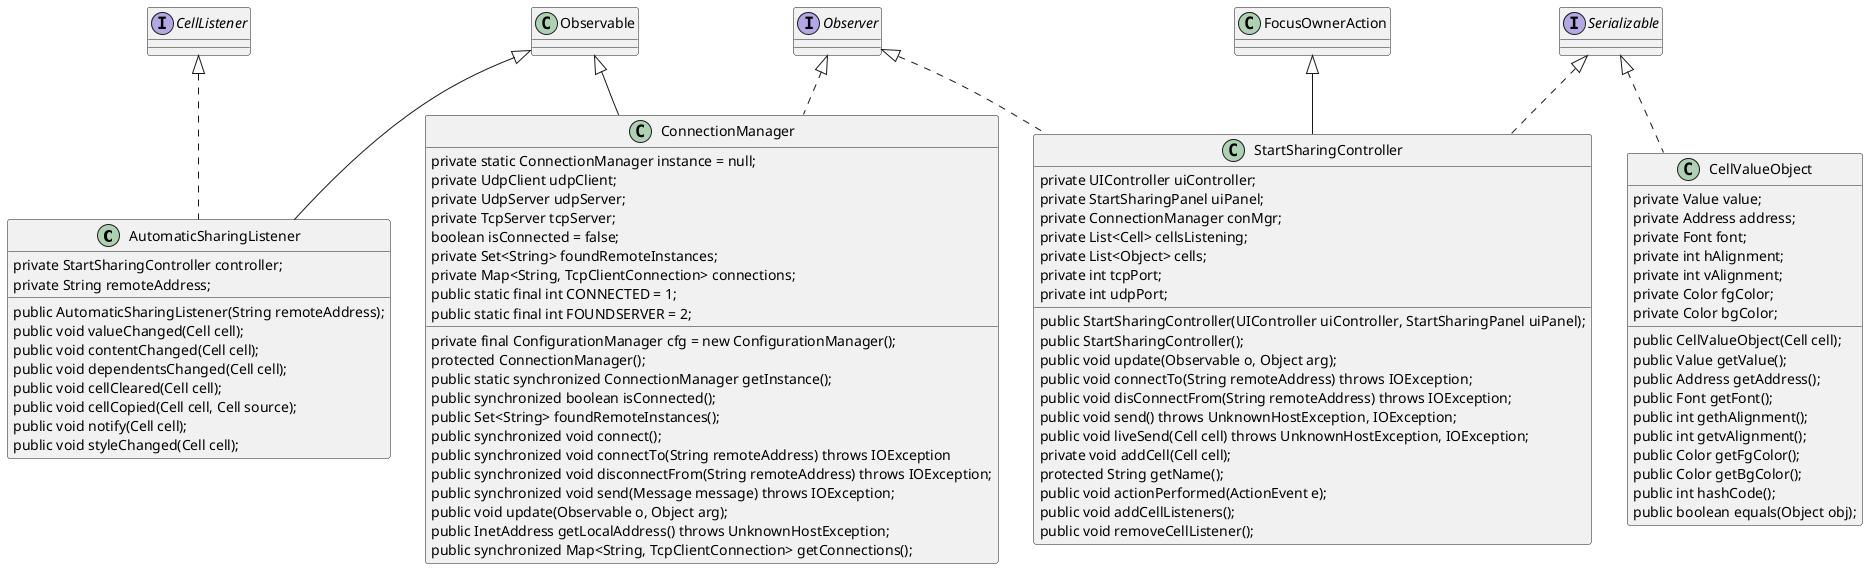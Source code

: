   @startuml doc-files/IPC01.3_01_class_diagram.png

class AutomaticSharingListener

class AutomaticSharingListener extends Observable implements CellListener {
    private StartSharingController controller;
    private String remoteAddress;
    public AutomaticSharingListener(String remoteAddress);
    public void valueChanged(Cell cell);
    public void contentChanged(Cell cell);
    public void dependentsChanged(Cell cell);
    public void cellCleared(Cell cell);
    public void cellCopied(Cell cell, Cell source);
    public void notify(Cell cell);
    public void styleChanged(Cell cell);
}

Class CellValueObject

class CellValueObject implements Serializable{
    private Value value;
    private Address address;
    private Font font;
    private int hAlignment;
    private int vAlignment;
    private Color fgColor;
    private Color bgColor;
    public CellValueObject(Cell cell);
    public Value getValue();
    public Address getAddress();
    public Font getFont();
    public int gethAlignment();
    public int getvAlignment();
    public Color getFgColor();
    public Color getBgColor();
    public int hashCode();
    public boolean equals(Object obj);
}

Class ConnectionManager

class ConnectionManager extends Observable implements Observer {
    private static ConnectionManager instance = null;
    private final ConfigurationManager cfg = new ConfigurationManager();
    private UdpClient udpClient;
    private UdpServer udpServer;
    private TcpServer tcpServer;
    boolean isConnected = false;
    private Set<String> foundRemoteInstances;
    private Map<String, TcpClientConnection> connections;
    public static final int CONNECTED = 1;
    public static final int FOUNDSERVER = 2;
    protected ConnectionManager();
    public static synchronized ConnectionManager getInstance();
    public synchronized boolean isConnected();
    public Set<String> foundRemoteInstances();
    public synchronized void connect();
    public synchronized void connectTo(String remoteAddress) throws IOException
    public synchronized void disconnectFrom(String remoteAddress) throws IOException;
    public synchronized void send(Message message) throws IOException;
    public void update(Observable o, Object arg);
    public InetAddress getLocalAddress() throws UnknownHostException;
    public synchronized Map<String, TcpClientConnection> getConnections();
}

Class StartSharingController

class StartSharingController extends FocusOwnerAction implements Observer, Serializable {
    private UIController uiController;
    private StartSharingPanel uiPanel;
    private ConnectionManager conMgr;
    private List<Cell> cellsListening;
    private List<Object> cells;
    private int tcpPort;
    private int udpPort;
    public StartSharingController(UIController uiController, StartSharingPanel uiPanel);
    public StartSharingController();
    public void update(Observable o, Object arg);
    public void connectTo(String remoteAddress) throws IOException;
    public void disConnectFrom(String remoteAddress) throws IOException;
    public void send() throws UnknownHostException, IOException;
    public void liveSend(Cell cell) throws UnknownHostException, IOException;
    private void addCell(Cell cell);
    protected String getName();
    public void actionPerformed(ActionEvent e);
    public void addCellListeners();
    public void removeCellListener();
}


  @enduml